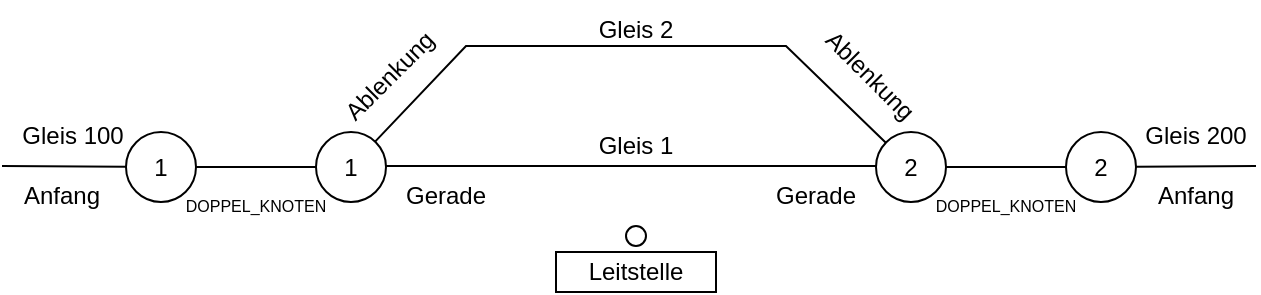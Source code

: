 <mxfile version="24.0.3" type="github">
  <diagram name="Page-1" id="rrnRkHXitlQrABg2udhg">
    <mxGraphModel dx="2058" dy="1103" grid="1" gridSize="10" guides="1" tooltips="1" connect="1" arrows="1" fold="1" page="1" pageScale="1" pageWidth="850" pageHeight="1100" math="0" shadow="0">
      <root>
        <mxCell id="0" />
        <mxCell id="1" parent="0" />
        <mxCell id="P7kzn_tiCY3FyH7NPitg-7" value="&lt;font style=&quot;font-size: 8px;&quot;&gt;DOPPEL_KNOTEN&lt;/font&gt;" style="text;html=1;align=center;verticalAlign=middle;whiteSpace=wrap;rounded=0;fontSize=8;" parent="1" vertex="1">
          <mxGeometry x="550" y="97" width="60" height="30" as="geometry" />
        </mxCell>
        <mxCell id="P7kzn_tiCY3FyH7NPitg-10" value="&lt;font style=&quot;font-size: 8px;&quot;&gt;DOPPEL_KNOTEN&lt;/font&gt;" style="text;html=1;align=center;verticalAlign=middle;whiteSpace=wrap;rounded=0;fontSize=8;" parent="1" vertex="1">
          <mxGeometry x="175" y="97" width="60" height="30" as="geometry" />
        </mxCell>
        <mxCell id="P7kzn_tiCY3FyH7NPitg-11" value="" style="endArrow=none;html=1;rounded=0;exitX=0;exitY=0;exitDx=0;exitDy=0;" parent="1" source="P7kzn_tiCY3FyH7NPitg-19" target="P7kzn_tiCY3FyH7NPitg-25" edge="1">
          <mxGeometry width="50" height="50" relative="1" as="geometry">
            <mxPoint x="50" y="92" as="sourcePoint" />
            <mxPoint x="110.0" y="91.93" as="targetPoint" />
          </mxGeometry>
        </mxCell>
        <mxCell id="P7kzn_tiCY3FyH7NPitg-13" value="" style="endArrow=none;html=1;rounded=0;" parent="1" edge="1">
          <mxGeometry width="50" height="50" relative="1" as="geometry">
            <mxPoint x="270" y="92" as="sourcePoint" />
            <mxPoint x="515" y="92" as="targetPoint" />
          </mxGeometry>
        </mxCell>
        <mxCell id="P7kzn_tiCY3FyH7NPitg-14" value="" style="endArrow=none;html=1;rounded=0;" parent="1" source="P7kzn_tiCY3FyH7NPitg-17" target="P7kzn_tiCY3FyH7NPitg-18" edge="1">
          <mxGeometry width="50" height="50" relative="1" as="geometry">
            <mxPoint x="272" y="72" as="sourcePoint" />
            <mxPoint x="512" y="72" as="targetPoint" />
            <Array as="points">
              <mxPoint x="310" y="32" />
              <mxPoint x="470" y="32" />
            </Array>
          </mxGeometry>
        </mxCell>
        <mxCell id="P7kzn_tiCY3FyH7NPitg-15" value="" style="endArrow=none;html=1;rounded=0;" parent="1" source="P7kzn_tiCY3FyH7NPitg-25" target="P7kzn_tiCY3FyH7NPitg-17" edge="1">
          <mxGeometry width="50" height="50" relative="1" as="geometry">
            <mxPoint x="212" y="92" as="sourcePoint" />
            <mxPoint x="212" y="92" as="targetPoint" />
          </mxGeometry>
        </mxCell>
        <mxCell id="P7kzn_tiCY3FyH7NPitg-16" value="" style="endArrow=none;html=1;rounded=0;" parent="1" source="P7kzn_tiCY3FyH7NPitg-18" target="P7kzn_tiCY3FyH7NPitg-26" edge="1">
          <mxGeometry width="50" height="50" relative="1" as="geometry">
            <mxPoint x="582" y="90" as="sourcePoint" />
            <mxPoint x="572" y="92" as="targetPoint" />
          </mxGeometry>
        </mxCell>
        <mxCell id="P7kzn_tiCY3FyH7NPitg-17" value="1" style="ellipse;whiteSpace=wrap;html=1;aspect=fixed;" parent="1" vertex="1">
          <mxGeometry x="235" y="75" width="35" height="35" as="geometry" />
        </mxCell>
        <mxCell id="P7kzn_tiCY3FyH7NPitg-18" value="2" style="ellipse;whiteSpace=wrap;html=1;aspect=fixed;" parent="1" vertex="1">
          <mxGeometry x="515" y="75" width="35" height="35" as="geometry" />
        </mxCell>
        <mxCell id="P7kzn_tiCY3FyH7NPitg-19" value="Anfang" style="text;html=1;align=center;verticalAlign=middle;whiteSpace=wrap;rounded=0;" parent="1" vertex="1">
          <mxGeometry x="78" y="92" width="60" height="30" as="geometry" />
        </mxCell>
        <mxCell id="P7kzn_tiCY3FyH7NPitg-20" value="Ablenkung" style="text;html=1;align=center;verticalAlign=middle;whiteSpace=wrap;rounded=0;rotation=-45;" parent="1" vertex="1">
          <mxGeometry x="242" y="32" width="60" height="30" as="geometry" />
        </mxCell>
        <mxCell id="P7kzn_tiCY3FyH7NPitg-21" value="Gerade" style="text;html=1;align=center;verticalAlign=middle;whiteSpace=wrap;rounded=0;" parent="1" vertex="1">
          <mxGeometry x="270" y="92" width="60" height="30" as="geometry" />
        </mxCell>
        <mxCell id="P7kzn_tiCY3FyH7NPitg-22" value="Gerade" style="text;html=1;align=center;verticalAlign=middle;whiteSpace=wrap;rounded=0;" parent="1" vertex="1">
          <mxGeometry x="455" y="92" width="60" height="30" as="geometry" />
        </mxCell>
        <mxCell id="P7kzn_tiCY3FyH7NPitg-23" value="Anfang" style="text;html=1;align=center;verticalAlign=middle;whiteSpace=wrap;rounded=0;" parent="1" vertex="1">
          <mxGeometry x="645" y="92" width="60" height="30" as="geometry" />
        </mxCell>
        <mxCell id="P7kzn_tiCY3FyH7NPitg-24" value="Ablenkung" style="text;html=1;align=center;verticalAlign=middle;whiteSpace=wrap;rounded=0;rotation=45;" parent="1" vertex="1">
          <mxGeometry x="482" y="32" width="60" height="30" as="geometry" />
        </mxCell>
        <mxCell id="P7kzn_tiCY3FyH7NPitg-25" value="1" style="ellipse;whiteSpace=wrap;html=1;aspect=fixed;" parent="1" vertex="1">
          <mxGeometry x="140" y="75" width="35" height="35" as="geometry" />
        </mxCell>
        <mxCell id="P7kzn_tiCY3FyH7NPitg-26" value="2" style="ellipse;whiteSpace=wrap;html=1;aspect=fixed;" parent="1" vertex="1">
          <mxGeometry x="610" y="75" width="35" height="35" as="geometry" />
        </mxCell>
        <mxCell id="P7kzn_tiCY3FyH7NPitg-27" value="" style="endArrow=none;html=1;rounded=0;entryX=1;entryY=0;entryDx=0;entryDy=0;" parent="1" source="P7kzn_tiCY3FyH7NPitg-26" target="P7kzn_tiCY3FyH7NPitg-23" edge="1">
          <mxGeometry width="50" height="50" relative="1" as="geometry">
            <mxPoint x="680" y="102" as="sourcePoint" />
            <mxPoint x="730" y="52" as="targetPoint" />
          </mxGeometry>
        </mxCell>
        <mxCell id="3EzLnAvAI9Th5k92fjFB-1" value="Gleis 2" style="text;html=1;align=center;verticalAlign=middle;whiteSpace=wrap;rounded=0;" parent="1" vertex="1">
          <mxGeometry x="365" y="9" width="60" height="30" as="geometry" />
        </mxCell>
        <mxCell id="3EzLnAvAI9Th5k92fjFB-2" value="Gleis 1" style="text;html=1;align=center;verticalAlign=middle;whiteSpace=wrap;rounded=0;" parent="1" vertex="1">
          <mxGeometry x="365" y="67" width="60" height="30" as="geometry" />
        </mxCell>
        <mxCell id="f6ivk4UFdNs7b6NKLdRn-1" value="" style="ellipse;whiteSpace=wrap;html=1;aspect=fixed;" vertex="1" parent="1">
          <mxGeometry x="390" y="122" width="10" height="10" as="geometry" />
        </mxCell>
        <mxCell id="f6ivk4UFdNs7b6NKLdRn-2" value="Leitstelle" style="rounded=0;whiteSpace=wrap;html=1;" vertex="1" parent="1">
          <mxGeometry x="355" y="135" width="80" height="20" as="geometry" />
        </mxCell>
        <mxCell id="f6ivk4UFdNs7b6NKLdRn-3" value="Gleis 100" style="text;html=1;align=center;verticalAlign=middle;resizable=0;points=[];autosize=1;strokeColor=none;fillColor=none;" vertex="1" parent="1">
          <mxGeometry x="78" y="62" width="70" height="30" as="geometry" />
        </mxCell>
        <mxCell id="f6ivk4UFdNs7b6NKLdRn-4" value="Gleis 200" style="text;html=1;align=center;verticalAlign=middle;whiteSpace=wrap;rounded=0;" vertex="1" parent="1">
          <mxGeometry x="645" y="62" width="60" height="30" as="geometry" />
        </mxCell>
      </root>
    </mxGraphModel>
  </diagram>
</mxfile>
